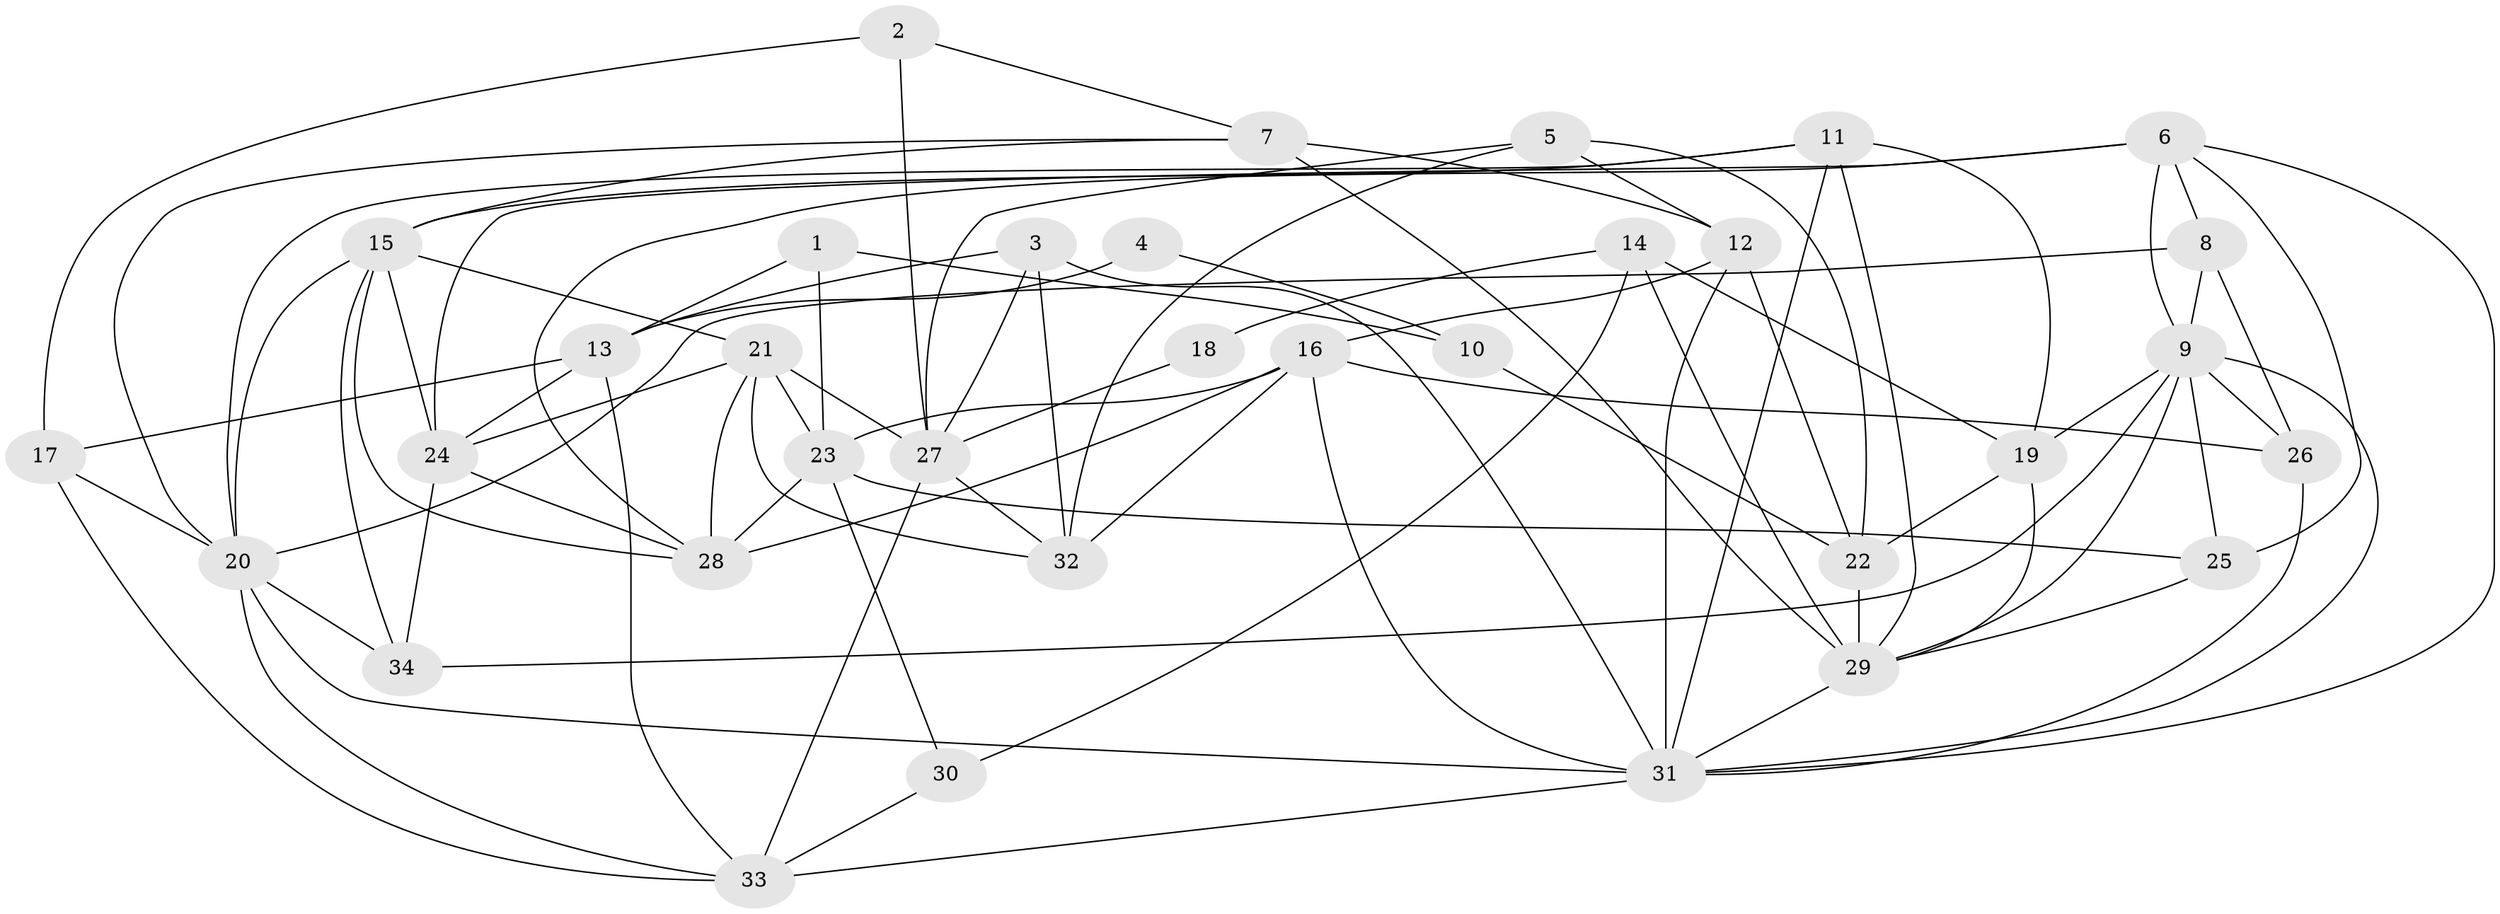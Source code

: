 // original degree distribution, {3: 0.23880597014925373, 4: 0.3582089552238806, 6: 0.07462686567164178, 5: 0.16417910447761194, 2: 0.11940298507462686, 8: 0.029850746268656716, 7: 0.014925373134328358}
// Generated by graph-tools (version 1.1) at 2025/01/03/09/25 03:01:58]
// undirected, 34 vertices, 87 edges
graph export_dot {
graph [start="1"]
  node [color=gray90,style=filled];
  1;
  2;
  3;
  4;
  5;
  6;
  7;
  8;
  9;
  10;
  11;
  12;
  13;
  14;
  15;
  16;
  17;
  18;
  19;
  20;
  21;
  22;
  23;
  24;
  25;
  26;
  27;
  28;
  29;
  30;
  31;
  32;
  33;
  34;
  1 -- 10 [weight=1.0];
  1 -- 13 [weight=1.0];
  1 -- 23 [weight=1.0];
  2 -- 7 [weight=1.0];
  2 -- 17 [weight=1.0];
  2 -- 27 [weight=1.0];
  3 -- 13 [weight=1.0];
  3 -- 27 [weight=1.0];
  3 -- 31 [weight=1.0];
  3 -- 32 [weight=1.0];
  4 -- 10 [weight=1.0];
  4 -- 13 [weight=1.0];
  5 -- 12 [weight=1.0];
  5 -- 22 [weight=1.0];
  5 -- 27 [weight=1.0];
  5 -- 32 [weight=1.0];
  6 -- 8 [weight=1.0];
  6 -- 9 [weight=1.0];
  6 -- 24 [weight=1.0];
  6 -- 25 [weight=1.0];
  6 -- 28 [weight=1.0];
  6 -- 31 [weight=1.0];
  7 -- 12 [weight=1.0];
  7 -- 15 [weight=1.0];
  7 -- 20 [weight=1.0];
  7 -- 29 [weight=2.0];
  8 -- 9 [weight=1.0];
  8 -- 20 [weight=1.0];
  8 -- 26 [weight=1.0];
  9 -- 19 [weight=1.0];
  9 -- 25 [weight=1.0];
  9 -- 26 [weight=1.0];
  9 -- 29 [weight=1.0];
  9 -- 31 [weight=1.0];
  9 -- 34 [weight=1.0];
  10 -- 22 [weight=2.0];
  11 -- 15 [weight=1.0];
  11 -- 19 [weight=1.0];
  11 -- 20 [weight=1.0];
  11 -- 29 [weight=1.0];
  11 -- 31 [weight=1.0];
  12 -- 16 [weight=1.0];
  12 -- 22 [weight=1.0];
  12 -- 31 [weight=1.0];
  13 -- 17 [weight=2.0];
  13 -- 24 [weight=1.0];
  13 -- 33 [weight=1.0];
  14 -- 18 [weight=1.0];
  14 -- 19 [weight=2.0];
  14 -- 29 [weight=1.0];
  14 -- 30 [weight=1.0];
  15 -- 20 [weight=2.0];
  15 -- 21 [weight=2.0];
  15 -- 24 [weight=2.0];
  15 -- 28 [weight=1.0];
  15 -- 34 [weight=1.0];
  16 -- 23 [weight=1.0];
  16 -- 26 [weight=1.0];
  16 -- 28 [weight=1.0];
  16 -- 31 [weight=1.0];
  16 -- 32 [weight=1.0];
  17 -- 20 [weight=1.0];
  17 -- 33 [weight=1.0];
  18 -- 27 [weight=2.0];
  19 -- 22 [weight=1.0];
  19 -- 29 [weight=1.0];
  20 -- 31 [weight=2.0];
  20 -- 33 [weight=2.0];
  20 -- 34 [weight=1.0];
  21 -- 23 [weight=1.0];
  21 -- 24 [weight=2.0];
  21 -- 27 [weight=1.0];
  21 -- 28 [weight=1.0];
  21 -- 32 [weight=1.0];
  22 -- 29 [weight=1.0];
  23 -- 25 [weight=1.0];
  23 -- 28 [weight=1.0];
  23 -- 30 [weight=1.0];
  24 -- 28 [weight=1.0];
  24 -- 34 [weight=1.0];
  25 -- 29 [weight=1.0];
  26 -- 31 [weight=1.0];
  27 -- 32 [weight=1.0];
  27 -- 33 [weight=1.0];
  29 -- 31 [weight=1.0];
  30 -- 33 [weight=2.0];
  31 -- 33 [weight=1.0];
}
